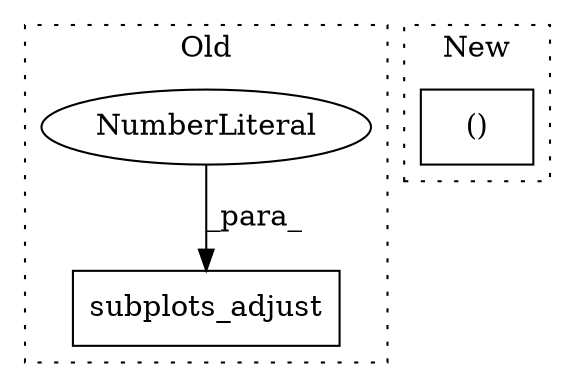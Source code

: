 digraph G {
subgraph cluster0 {
1 [label="subplots_adjust" a="32" s="2164,2198" l="16,1" shape="box"];
3 [label="NumberLiteral" a="34" s="2185" l="3" shape="ellipse"];
label = "Old";
style="dotted";
}
subgraph cluster1 {
2 [label="()" a="106" s="1567" l="18" shape="box"];
label = "New";
style="dotted";
}
3 -> 1 [label="_para_"];
}